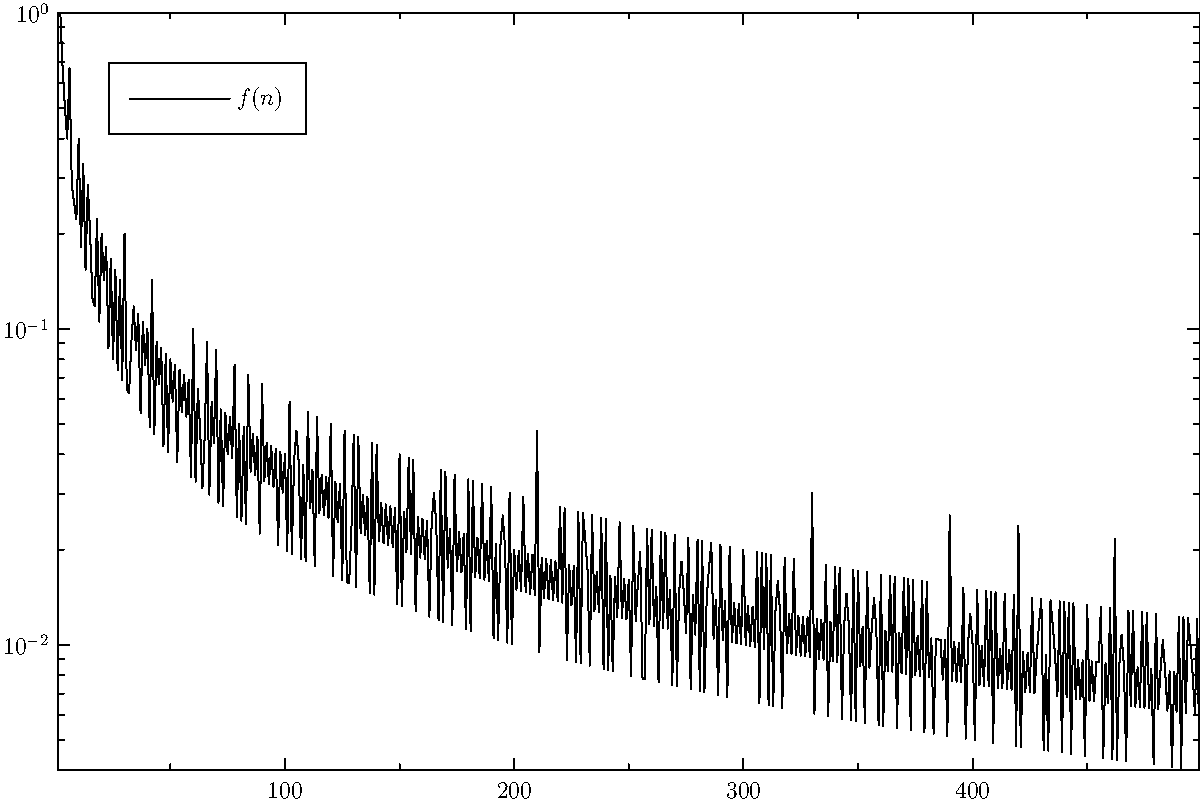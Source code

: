 import graph;

size(600,400,IgnoreAspect);

int gcd(int a, int b) {
  while (b != 0) {
    int t = b;
    b = a % b;
    a = t;
  }
  return a;
}

int jacobsthal(int n) {
  int previous = 0;
  int largest_gap = 0;
  for (int i = 0; i <= 2 * n; ++i) {
    if (gcd(i, n) == 1) {
      int gap = i - previous;
      if (gap > largest_gap) {
        largest_gap = gap;
      }
      previous = i;
    }
  }
  return largest_gap;
}

scale(Linear,Log);
real[] x={};
real[] y={};
for (int i = 1; i < 500; ++i) {
  x.push(i);
  y.push(jacobsthal(i)/i);
}

draw(graph(x,y),black,"$f(n)$");

xaxis(BottomTop,LeftTicks);
yaxis(LeftRight, RightTicks);
add(legend(),point(NW),(25,-25),UnFill);
